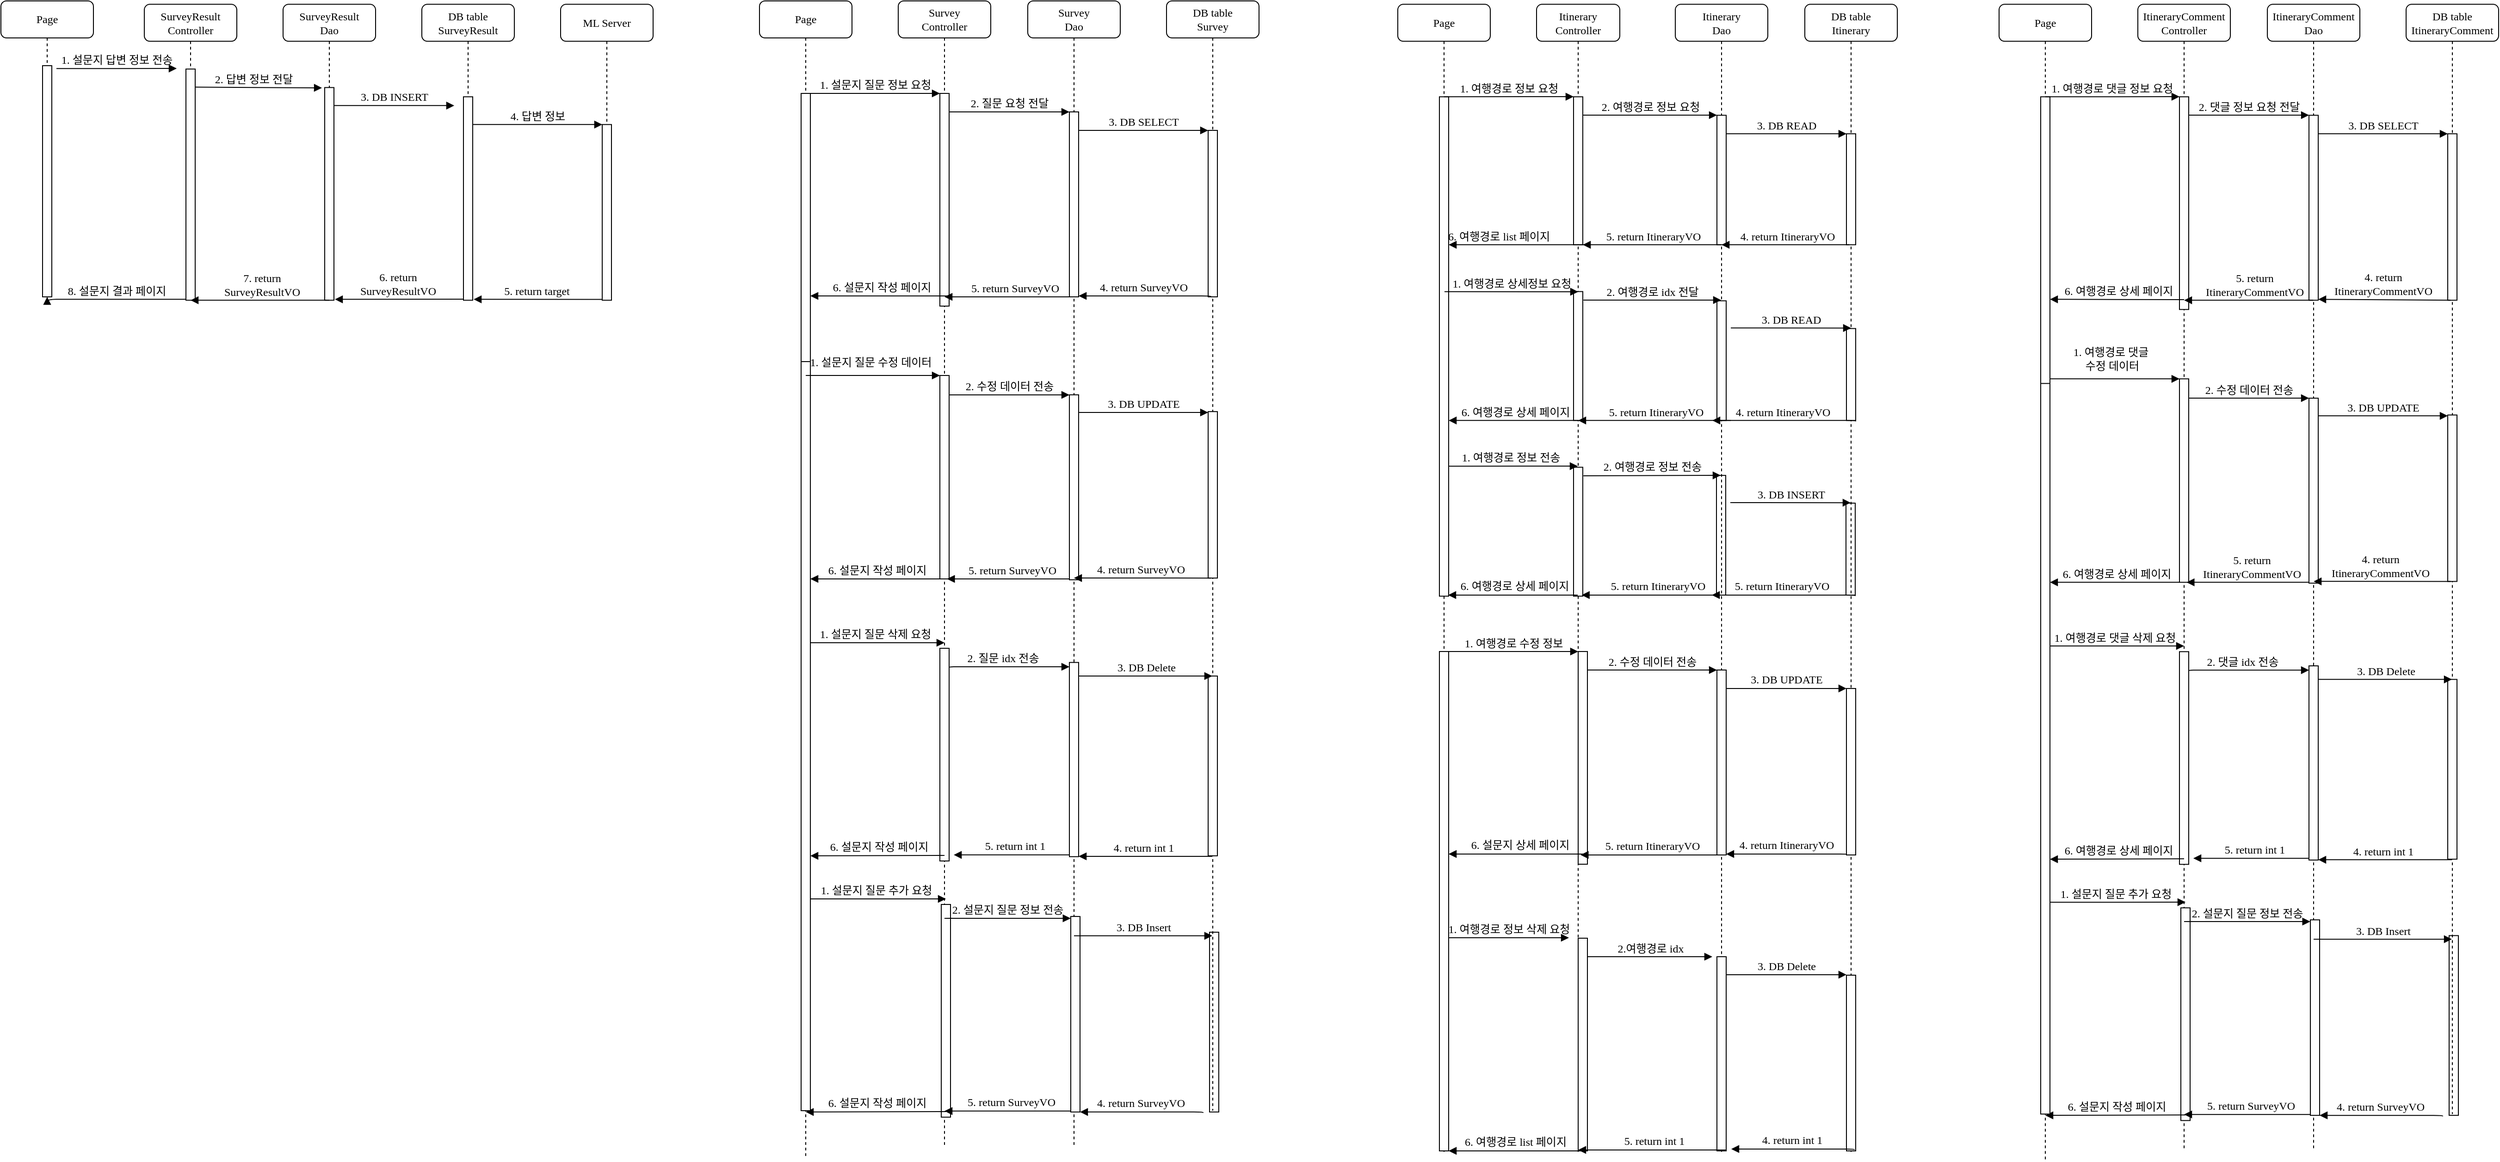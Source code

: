 <mxfile version="17.4.6" type="device"><diagram name="Page-1" id="13e1069c-82ec-6db2-03f1-153e76fe0fe0"><mxGraphModel dx="1973" dy="648" grid="1" gridSize="10" guides="1" tooltips="1" connect="1" arrows="1" fold="1" page="1" pageScale="1" pageWidth="1100" pageHeight="850" background="none" math="0" shadow="0"><root><mxCell id="0"/><mxCell id="1" parent="0"/><mxCell id="7baba1c4bc27f4b0-2" value="Survey&lt;br&gt;Controller" style="shape=umlLifeline;perimeter=lifelinePerimeter;whiteSpace=wrap;html=1;container=1;collapsible=0;recursiveResize=0;outlineConnect=0;rounded=1;shadow=0;comic=0;labelBackgroundColor=none;strokeWidth=1;fontFamily=Verdana;fontSize=12;align=center;" parent="1" vertex="1"><mxGeometry x="250" y="80" width="100" height="1240" as="geometry"/></mxCell><mxCell id="7baba1c4bc27f4b0-10" value="" style="html=1;points=[];perimeter=orthogonalPerimeter;rounded=0;shadow=0;comic=0;labelBackgroundColor=none;strokeWidth=1;fontFamily=Verdana;fontSize=12;align=center;" parent="7baba1c4bc27f4b0-2" vertex="1"><mxGeometry x="45" y="100" width="10" height="230" as="geometry"/></mxCell><mxCell id="GavZEE_ncIuPfLWiL1xZ-4" value="6. 설문지 작성 페이지" style="html=1;verticalAlign=bottom;endArrow=block;labelBackgroundColor=none;fontFamily=Verdana;fontSize=12;edgeStyle=elbowEdgeStyle;elbow=vertical;" edge="1" parent="7baba1c4bc27f4b0-2" target="7baba1c4bc27f4b0-9"><mxGeometry x="-0.006" relative="1" as="geometry"><mxPoint x="55" y="319" as="sourcePoint"/><mxPoint x="-80" y="330" as="targetPoint"/><Array as="points"><mxPoint x="-44.5" y="319"/></Array><mxPoint x="1" as="offset"/></mxGeometry></mxCell><mxCell id="GavZEE_ncIuPfLWiL1xZ-66" value="" style="html=1;points=[];perimeter=orthogonalPerimeter;rounded=0;shadow=0;comic=0;labelBackgroundColor=none;strokeWidth=1;fontFamily=Verdana;fontSize=12;align=center;" vertex="1" parent="7baba1c4bc27f4b0-2"><mxGeometry x="45" y="405.0" width="10" height="220" as="geometry"/></mxCell><mxCell id="GavZEE_ncIuPfLWiL1xZ-67" value="6. 설문지 작성 페이지" style="html=1;verticalAlign=bottom;endArrow=block;labelBackgroundColor=none;fontFamily=Verdana;fontSize=12;edgeStyle=elbowEdgeStyle;elbow=vertical;" edge="1" parent="7baba1c4bc27f4b0-2"><mxGeometry x="-0.006" relative="1" as="geometry"><mxPoint x="45" y="625" as="sourcePoint"/><mxPoint x="-95.0" y="625.0" as="targetPoint"/><Array as="points"><mxPoint x="-54.5" y="625"/></Array><mxPoint x="1" as="offset"/></mxGeometry></mxCell><mxCell id="GavZEE_ncIuPfLWiL1xZ-71" value="1. 설문지 질문 삭제 요청" style="html=1;verticalAlign=bottom;endArrow=block;entryX=0;entryY=0;labelBackgroundColor=none;fontFamily=Verdana;fontSize=12;edgeStyle=elbowEdgeStyle;elbow=vertical;" edge="1" parent="7baba1c4bc27f4b0-2" source="7baba1c4bc27f4b0-8"><mxGeometry relative="1" as="geometry"><mxPoint x="-80" y="693.91" as="sourcePoint"/><mxPoint x="50" y="693.91" as="targetPoint"/></mxGeometry></mxCell><mxCell id="GavZEE_ncIuPfLWiL1xZ-72" value="2. 질문 idx 전송" style="html=1;verticalAlign=bottom;endArrow=block;labelBackgroundColor=none;fontFamily=Verdana;fontSize=12;edgeStyle=elbowEdgeStyle;elbow=vertical;" edge="1" parent="7baba1c4bc27f4b0-2" target="GavZEE_ncIuPfLWiL1xZ-84"><mxGeometry relative="1" as="geometry"><mxPoint x="50" y="730" as="sourcePoint"/><mxPoint x="180" y="730" as="targetPoint"/><Array as="points"><mxPoint x="120" y="720"/></Array></mxGeometry></mxCell><mxCell id="GavZEE_ncIuPfLWiL1xZ-81" value="5. return SurveyVO" style="html=1;verticalAlign=bottom;endArrow=block;labelBackgroundColor=none;fontFamily=Verdana;fontSize=12;edgeStyle=elbowEdgeStyle;elbow=vertical;" edge="1" parent="7baba1c4bc27f4b0-2" source="7baba1c4bc27f4b0-3"><mxGeometry x="-0.006" relative="1" as="geometry"><mxPoint x="214.5" y="625" as="sourcePoint"/><mxPoint x="52.643" y="625" as="targetPoint"/><Array as="points"><mxPoint x="115" y="625"/></Array><mxPoint x="1" as="offset"/></mxGeometry></mxCell><mxCell id="GavZEE_ncIuPfLWiL1xZ-83" value="" style="html=1;points=[];perimeter=orthogonalPerimeter;rounded=0;shadow=0;comic=0;labelBackgroundColor=none;strokeWidth=1;fontFamily=Verdana;fontSize=12;align=center;" vertex="1" parent="7baba1c4bc27f4b0-2"><mxGeometry x="45" y="700" width="10" height="230" as="geometry"/></mxCell><mxCell id="GavZEE_ncIuPfLWiL1xZ-87" value="5. return int 1" style="html=1;verticalAlign=bottom;endArrow=block;labelBackgroundColor=none;fontFamily=Verdana;fontSize=12;edgeStyle=elbowEdgeStyle;elbow=vertical;" edge="1" parent="7baba1c4bc27f4b0-2" source="7baba1c4bc27f4b0-3"><mxGeometry x="-0.006" relative="1" as="geometry"><mxPoint x="220" y="923.41" as="sourcePoint"/><mxPoint x="60" y="923.41" as="targetPoint"/><Array as="points"><mxPoint x="120.5" y="923.41"/></Array><mxPoint x="1" as="offset"/></mxGeometry></mxCell><mxCell id="GavZEE_ncIuPfLWiL1xZ-88" value="6. 설문지 작성 페이지" style="html=1;verticalAlign=bottom;endArrow=block;labelBackgroundColor=none;fontFamily=Verdana;fontSize=12;edgeStyle=elbowEdgeStyle;elbow=vertical;" edge="1" parent="7baba1c4bc27f4b0-2" target="GavZEE_ncIuPfLWiL1xZ-76"><mxGeometry x="-0.006" relative="1" as="geometry"><mxPoint x="50" y="924" as="sourcePoint"/><mxPoint x="-80" y="924.41" as="targetPoint"/><Array as="points"><mxPoint x="-39.5" y="924.41"/></Array><mxPoint x="1" as="offset"/></mxGeometry></mxCell><mxCell id="7baba1c4bc27f4b0-3" value="Survey&lt;br&gt;Dao" style="shape=umlLifeline;perimeter=lifelinePerimeter;whiteSpace=wrap;html=1;container=1;collapsible=0;recursiveResize=0;outlineConnect=0;rounded=1;shadow=0;comic=0;labelBackgroundColor=none;strokeWidth=1;fontFamily=Verdana;fontSize=12;align=center;" parent="1" vertex="1"><mxGeometry x="390" y="80" width="100" height="1239.08" as="geometry"/></mxCell><mxCell id="7baba1c4bc27f4b0-13" value="" style="html=1;points=[];perimeter=orthogonalPerimeter;rounded=0;shadow=0;comic=0;labelBackgroundColor=none;strokeWidth=1;fontFamily=Verdana;fontSize=12;align=center;" parent="7baba1c4bc27f4b0-3" vertex="1"><mxGeometry x="45" y="120" width="10" height="200" as="geometry"/></mxCell><mxCell id="GavZEE_ncIuPfLWiL1xZ-5" value="3. DB INSERT" style="html=1;verticalAlign=bottom;endArrow=block;labelBackgroundColor=none;fontFamily=Verdana;fontSize=12;edgeStyle=elbowEdgeStyle;elbow=vertical;" edge="1" parent="7baba1c4bc27f4b0-3" source="GavZEE_ncIuPfLWiL1xZ-17"><mxGeometry relative="1" as="geometry"><mxPoint x="-750" y="113.16" as="sourcePoint"/><Array as="points"><mxPoint x="-745" y="113.16"/></Array><mxPoint x="-620" y="113.16" as="targetPoint"/></mxGeometry></mxCell><mxCell id="GavZEE_ncIuPfLWiL1xZ-6" value="1. 설문지 답변 정보 전송" style="html=1;verticalAlign=bottom;endArrow=block;entryX=0;entryY=0;labelBackgroundColor=none;fontFamily=Verdana;fontSize=12;edgeStyle=elbowEdgeStyle;elbow=vertical;" edge="1" parent="7baba1c4bc27f4b0-3"><mxGeometry relative="1" as="geometry"><mxPoint x="-1050" y="73.16" as="sourcePoint"/><mxPoint x="-920" y="73.16" as="targetPoint"/></mxGeometry></mxCell><mxCell id="GavZEE_ncIuPfLWiL1xZ-7" value="2. 답변 정보 전달" style="html=1;verticalAlign=bottom;endArrow=block;labelBackgroundColor=none;fontFamily=Verdana;fontSize=12;edgeStyle=elbowEdgeStyle;elbow=vertical;entryX=-0.3;entryY=0.004;entryDx=0;entryDy=0;entryPerimeter=0;" edge="1" parent="7baba1c4bc27f4b0-3" target="GavZEE_ncIuPfLWiL1xZ-17"><mxGeometry relative="1" as="geometry"><mxPoint x="-910" y="93.16" as="sourcePoint"/><mxPoint x="-765" y="93.66" as="targetPoint"/></mxGeometry></mxCell><mxCell id="GavZEE_ncIuPfLWiL1xZ-69" value="" style="html=1;points=[];perimeter=orthogonalPerimeter;rounded=0;shadow=0;comic=0;labelBackgroundColor=none;strokeWidth=1;fontFamily=Verdana;fontSize=12;align=center;" vertex="1" parent="7baba1c4bc27f4b0-3"><mxGeometry x="45" y="425.92" width="10" height="200" as="geometry"/></mxCell><mxCell id="GavZEE_ncIuPfLWiL1xZ-84" value="" style="html=1;points=[];perimeter=orthogonalPerimeter;rounded=0;shadow=0;comic=0;labelBackgroundColor=none;strokeWidth=1;fontFamily=Verdana;fontSize=12;align=center;" vertex="1" parent="7baba1c4bc27f4b0-3"><mxGeometry x="45" y="715.33" width="10" height="210" as="geometry"/></mxCell><mxCell id="GavZEE_ncIuPfLWiL1xZ-86" value="4. return int 1" style="html=1;verticalAlign=bottom;endArrow=block;labelBackgroundColor=none;fontFamily=Verdana;fontSize=12;edgeStyle=elbowEdgeStyle;elbow=vertical;" edge="1" parent="7baba1c4bc27f4b0-3" source="7baba1c4bc27f4b0-4"><mxGeometry x="0.03" relative="1" as="geometry"><mxPoint x="188" y="926.33" as="sourcePoint"/><mxPoint x="55" y="925.33" as="targetPoint"/><Array as="points"><mxPoint x="200" y="925"/></Array><mxPoint as="offset"/></mxGeometry></mxCell><mxCell id="GavZEE_ncIuPfLWiL1xZ-201" value="1. 설문지 질문 추가 요청" style="html=1;verticalAlign=bottom;endArrow=block;entryX=0;entryY=0;labelBackgroundColor=none;fontFamily=Verdana;fontSize=12;edgeStyle=elbowEdgeStyle;elbow=vertical;" edge="1" parent="7baba1c4bc27f4b0-3"><mxGeometry relative="1" as="geometry"><mxPoint x="-240" y="971.01" as="sourcePoint"/><mxPoint x="-88.5" y="970.92" as="targetPoint"/></mxGeometry></mxCell><mxCell id="GavZEE_ncIuPfLWiL1xZ-203" value="" style="html=1;points=[];perimeter=orthogonalPerimeter;rounded=0;shadow=0;comic=0;labelBackgroundColor=none;strokeWidth=1;fontFamily=Verdana;fontSize=12;align=center;" vertex="1" parent="7baba1c4bc27f4b0-3"><mxGeometry x="-93.5" y="977.01" width="10" height="230" as="geometry"/></mxCell><mxCell id="GavZEE_ncIuPfLWiL1xZ-204" value="5. return SurveyVO" style="html=1;verticalAlign=bottom;endArrow=block;labelBackgroundColor=none;fontFamily=Verdana;fontSize=12;edgeStyle=elbowEdgeStyle;elbow=vertical;" edge="1" parent="7baba1c4bc27f4b0-3"><mxGeometry x="-0.006" relative="1" as="geometry"><mxPoint x="51" y="1200.42" as="sourcePoint"/><mxPoint x="-90" y="1200" as="targetPoint"/><Array as="points"><mxPoint x="-18" y="1200.42"/></Array><mxPoint x="1" as="offset"/></mxGeometry></mxCell><mxCell id="GavZEE_ncIuPfLWiL1xZ-205" value="6. 설문지 작성 페이지" style="html=1;verticalAlign=bottom;endArrow=block;labelBackgroundColor=none;fontFamily=Verdana;fontSize=12;edgeStyle=elbowEdgeStyle;elbow=vertical;" edge="1" parent="7baba1c4bc27f4b0-3" target="7baba1c4bc27f4b0-8"><mxGeometry x="-0.006" relative="1" as="geometry"><mxPoint x="-88.5" y="1201.01" as="sourcePoint"/><mxPoint x="-233.5" y="1201.42" as="targetPoint"/><Array as="points"><mxPoint x="-178" y="1201.42"/></Array><mxPoint x="1" as="offset"/></mxGeometry></mxCell><mxCell id="GavZEE_ncIuPfLWiL1xZ-206" value="" style="html=1;points=[];perimeter=orthogonalPerimeter;rounded=0;shadow=0;comic=0;labelBackgroundColor=none;strokeWidth=1;fontFamily=Verdana;fontSize=12;align=center;" vertex="1" parent="7baba1c4bc27f4b0-3"><mxGeometry x="46.5" y="990" width="10" height="211.42" as="geometry"/></mxCell><mxCell id="GavZEE_ncIuPfLWiL1xZ-207" value="4. return SurveyVO" style="html=1;verticalAlign=bottom;endArrow=block;labelBackgroundColor=none;fontFamily=Verdana;fontSize=12;edgeStyle=elbowEdgeStyle;elbow=vertical;exitX=0.3;exitY=1;exitDx=0;exitDy=0;exitPerimeter=0;" edge="1" parent="7baba1c4bc27f4b0-3"><mxGeometry x="0.03" relative="1" as="geometry"><mxPoint x="189.5" y="1202.42" as="sourcePoint"/><mxPoint x="56.5" y="1201.42" as="targetPoint"/><Array as="points"><mxPoint x="117" y="1201.42"/></Array><mxPoint as="offset"/></mxGeometry></mxCell><mxCell id="GavZEE_ncIuPfLWiL1xZ-208" value="" style="html=1;points=[];perimeter=orthogonalPerimeter;rounded=0;shadow=0;comic=0;labelBackgroundColor=none;strokeWidth=1;fontFamily=Verdana;fontSize=12;align=center;" vertex="1" parent="7baba1c4bc27f4b0-3"><mxGeometry x="196.5" y="1007.01" width="10" height="194.41" as="geometry"/></mxCell><mxCell id="GavZEE_ncIuPfLWiL1xZ-209" value="3. DB Insert" style="html=1;verticalAlign=bottom;endArrow=block;labelBackgroundColor=none;fontFamily=Verdana;fontSize=12;edgeStyle=elbowEdgeStyle;elbow=vertical;" edge="1" parent="7baba1c4bc27f4b0-3" target="7baba1c4bc27f4b0-4"><mxGeometry relative="1" as="geometry"><mxPoint x="50" y="1010.92" as="sourcePoint"/><Array as="points"><mxPoint x="86.5" y="1010.92"/></Array><mxPoint x="211.5" y="1010.92" as="targetPoint"/></mxGeometry></mxCell><mxCell id="7baba1c4bc27f4b0-4" value="DB&amp;nbsp;table&lt;br&gt;Survey" style="shape=umlLifeline;perimeter=lifelinePerimeter;whiteSpace=wrap;html=1;container=1;collapsible=0;recursiveResize=0;outlineConnect=0;rounded=1;shadow=0;comic=0;labelBackgroundColor=none;strokeWidth=1;fontFamily=Verdana;fontSize=12;align=center;" parent="1" vertex="1"><mxGeometry x="540" y="80" width="100" height="1200" as="geometry"/></mxCell><mxCell id="GavZEE_ncIuPfLWiL1xZ-77" value="" style="html=1;points=[];perimeter=orthogonalPerimeter;rounded=0;shadow=0;comic=0;labelBackgroundColor=none;strokeWidth=1;fontFamily=Verdana;fontSize=12;align=center;" vertex="1" parent="7baba1c4bc27f4b0-4"><mxGeometry x="45" y="444.08" width="10" height="180" as="geometry"/></mxCell><mxCell id="GavZEE_ncIuPfLWiL1xZ-85" value="" style="html=1;points=[];perimeter=orthogonalPerimeter;rounded=0;shadow=0;comic=0;labelBackgroundColor=none;strokeWidth=1;fontFamily=Verdana;fontSize=12;align=center;" vertex="1" parent="7baba1c4bc27f4b0-4"><mxGeometry x="45" y="730" width="10" height="194.41" as="geometry"/></mxCell><mxCell id="7baba1c4bc27f4b0-8" value="Page" style="shape=umlLifeline;perimeter=lifelinePerimeter;whiteSpace=wrap;html=1;container=1;collapsible=0;recursiveResize=0;outlineConnect=0;rounded=1;shadow=0;comic=0;labelBackgroundColor=none;strokeWidth=1;fontFamily=Verdana;fontSize=12;align=center;" parent="1" vertex="1"><mxGeometry x="100" y="80" width="100" height="1250" as="geometry"/></mxCell><mxCell id="7baba1c4bc27f4b0-9" value="" style="html=1;points=[];perimeter=orthogonalPerimeter;rounded=0;shadow=0;comic=0;labelBackgroundColor=none;strokeWidth=1;fontFamily=Verdana;fontSize=12;align=center;" parent="7baba1c4bc27f4b0-8" vertex="1"><mxGeometry x="45" y="100" width="10" height="560" as="geometry"/></mxCell><mxCell id="GavZEE_ncIuPfLWiL1xZ-76" value="" style="html=1;points=[];perimeter=orthogonalPerimeter;rounded=0;shadow=0;comic=0;labelBackgroundColor=none;strokeWidth=1;fontFamily=Verdana;fontSize=12;align=center;" vertex="1" parent="7baba1c4bc27f4b0-8"><mxGeometry x="45" y="390" width="10" height="810" as="geometry"/></mxCell><mxCell id="7baba1c4bc27f4b0-16" value="" style="html=1;points=[];perimeter=orthogonalPerimeter;rounded=0;shadow=0;comic=0;labelBackgroundColor=none;strokeWidth=1;fontFamily=Verdana;fontSize=12;align=center;" parent="1" vertex="1"><mxGeometry x="585" y="220" width="10" height="180" as="geometry"/></mxCell><mxCell id="7baba1c4bc27f4b0-17" value="3. DB SELECT" style="html=1;verticalAlign=bottom;endArrow=block;labelBackgroundColor=none;fontFamily=Verdana;fontSize=12;edgeStyle=elbowEdgeStyle;elbow=vertical;" parent="1" source="7baba1c4bc27f4b0-13" target="7baba1c4bc27f4b0-16" edge="1"><mxGeometry relative="1" as="geometry"><mxPoint x="510" y="220" as="sourcePoint"/><Array as="points"><mxPoint x="460" y="220"/></Array></mxGeometry></mxCell><mxCell id="7baba1c4bc27f4b0-11" value="1. 설문지 질문 정보 요청" style="html=1;verticalAlign=bottom;endArrow=block;entryX=0;entryY=0;labelBackgroundColor=none;fontFamily=Verdana;fontSize=12;edgeStyle=elbowEdgeStyle;elbow=vertical;" parent="1" source="7baba1c4bc27f4b0-9" target="7baba1c4bc27f4b0-10" edge="1"><mxGeometry relative="1" as="geometry"><mxPoint x="220" y="190" as="sourcePoint"/></mxGeometry></mxCell><mxCell id="7baba1c4bc27f4b0-14" value="2. 질문 요청 전달" style="html=1;verticalAlign=bottom;endArrow=block;entryX=0;entryY=0;labelBackgroundColor=none;fontFamily=Verdana;fontSize=12;edgeStyle=elbowEdgeStyle;elbow=vertical;" parent="1" source="7baba1c4bc27f4b0-10" target="7baba1c4bc27f4b0-13" edge="1"><mxGeometry relative="1" as="geometry"><mxPoint x="370" y="200" as="sourcePoint"/></mxGeometry></mxCell><mxCell id="GavZEE_ncIuPfLWiL1xZ-2" value="5. return SurveyVO" style="html=1;verticalAlign=bottom;endArrow=block;labelBackgroundColor=none;fontFamily=Verdana;fontSize=12;edgeStyle=elbowEdgeStyle;elbow=vertical;" edge="1" parent="1" source="7baba1c4bc27f4b0-3"><mxGeometry x="-0.069" relative="1" as="geometry"><mxPoint x="370" y="370" as="sourcePoint"/><mxPoint x="300" y="400" as="targetPoint"/><Array as="points"><mxPoint x="350" y="400"/></Array><mxPoint x="1" as="offset"/></mxGeometry></mxCell><mxCell id="GavZEE_ncIuPfLWiL1xZ-8" value="SurveyResult&lt;br&gt;Controller" style="shape=umlLifeline;perimeter=lifelinePerimeter;whiteSpace=wrap;html=1;container=1;collapsible=0;recursiveResize=0;outlineConnect=0;rounded=1;shadow=0;comic=0;labelBackgroundColor=none;strokeWidth=1;fontFamily=Verdana;fontSize=12;align=center;" vertex="1" parent="1"><mxGeometry x="-565" y="83.66" width="100" height="320" as="geometry"/></mxCell><mxCell id="GavZEE_ncIuPfLWiL1xZ-9" value="" style="html=1;points=[];perimeter=orthogonalPerimeter;rounded=0;shadow=0;comic=0;labelBackgroundColor=none;strokeWidth=1;fontFamily=Verdana;fontSize=12;align=center;" vertex="1" parent="GavZEE_ncIuPfLWiL1xZ-8"><mxGeometry x="45" y="70" width="10" height="250" as="geometry"/></mxCell><mxCell id="GavZEE_ncIuPfLWiL1xZ-16" value="SurveyResult&lt;br&gt;Dao" style="shape=umlLifeline;perimeter=lifelinePerimeter;whiteSpace=wrap;html=1;container=1;collapsible=0;recursiveResize=0;outlineConnect=0;rounded=1;shadow=0;comic=0;labelBackgroundColor=none;strokeWidth=1;fontFamily=Verdana;fontSize=12;align=center;" vertex="1" parent="1"><mxGeometry x="-415" y="83.66" width="100" height="320" as="geometry"/></mxCell><mxCell id="GavZEE_ncIuPfLWiL1xZ-17" value="" style="html=1;points=[];perimeter=orthogonalPerimeter;rounded=0;shadow=0;comic=0;labelBackgroundColor=none;strokeWidth=1;fontFamily=Verdana;fontSize=12;align=center;" vertex="1" parent="GavZEE_ncIuPfLWiL1xZ-16"><mxGeometry x="45" y="90" width="10" height="230" as="geometry"/></mxCell><mxCell id="GavZEE_ncIuPfLWiL1xZ-21" value="DB&amp;nbsp;table&lt;br&gt;SurveyResult" style="shape=umlLifeline;perimeter=lifelinePerimeter;whiteSpace=wrap;html=1;container=1;collapsible=0;recursiveResize=0;outlineConnect=0;rounded=1;shadow=0;comic=0;labelBackgroundColor=none;strokeWidth=1;fontFamily=Verdana;fontSize=12;align=center;" vertex="1" parent="1"><mxGeometry x="-265" y="83.66" width="100" height="320" as="geometry"/></mxCell><mxCell id="GavZEE_ncIuPfLWiL1xZ-22" value="6. return &lt;br&gt;SurveyResultVO" style="html=1;verticalAlign=bottom;endArrow=block;labelBackgroundColor=none;fontFamily=Verdana;fontSize=12;edgeStyle=elbowEdgeStyle;elbow=vertical;exitX=0;exitY=0.995;exitDx=0;exitDy=0;exitPerimeter=0;" edge="1" parent="GavZEE_ncIuPfLWiL1xZ-21" source="GavZEE_ncIuPfLWiL1xZ-23"><mxGeometry x="0.03" relative="1" as="geometry"><mxPoint x="31" y="321.98" as="sourcePoint"/><mxPoint x="-94" y="319" as="targetPoint"/><Array as="points"><mxPoint x="-33.5" y="319"/></Array><mxPoint as="offset"/></mxGeometry></mxCell><mxCell id="GavZEE_ncIuPfLWiL1xZ-23" value="" style="html=1;points=[];perimeter=orthogonalPerimeter;rounded=0;shadow=0;comic=0;labelBackgroundColor=none;strokeWidth=1;fontFamily=Verdana;fontSize=12;align=center;" vertex="1" parent="GavZEE_ncIuPfLWiL1xZ-21"><mxGeometry x="45" y="100" width="10" height="220" as="geometry"/></mxCell><mxCell id="GavZEE_ncIuPfLWiL1xZ-10" value="7. return &lt;br&gt;SurveyResultVO" style="html=1;verticalAlign=bottom;endArrow=block;labelBackgroundColor=none;fontFamily=Verdana;fontSize=12;edgeStyle=elbowEdgeStyle;elbow=vertical;" edge="1" parent="1"><mxGeometry x="-0.006" relative="1" as="geometry"><mxPoint x="-365" y="403.66" as="sourcePoint"/><mxPoint x="-515" y="403.66" as="targetPoint"/><Array as="points"><mxPoint x="-464.5" y="403.66"/></Array><mxPoint x="1" as="offset"/></mxGeometry></mxCell><mxCell id="GavZEE_ncIuPfLWiL1xZ-24" value="8. 설문지 결과 페이지" style="html=1;verticalAlign=bottom;endArrow=block;labelBackgroundColor=none;fontFamily=Verdana;fontSize=12;edgeStyle=elbowEdgeStyle;elbow=vertical;" edge="1" parent="1" target="GavZEE_ncIuPfLWiL1xZ-198"><mxGeometry x="-0.006" relative="1" as="geometry"><mxPoint x="-520" y="402.66" as="sourcePoint"/><mxPoint x="-650" y="402.66" as="targetPoint"/><Array as="points"><mxPoint x="-619.5" y="402.66"/></Array><mxPoint x="1" as="offset"/></mxGeometry></mxCell><mxCell id="GavZEE_ncIuPfLWiL1xZ-26" value="ML Server" style="shape=umlLifeline;perimeter=lifelinePerimeter;whiteSpace=wrap;html=1;container=1;collapsible=0;recursiveResize=0;outlineConnect=0;rounded=1;shadow=0;comic=0;labelBackgroundColor=none;strokeWidth=1;fontFamily=Verdana;fontSize=12;align=center;" vertex="1" parent="1"><mxGeometry x="-115" y="83.66" width="100" height="320" as="geometry"/></mxCell><mxCell id="GavZEE_ncIuPfLWiL1xZ-27" value="5. return target" style="html=1;verticalAlign=bottom;endArrow=block;labelBackgroundColor=none;fontFamily=Verdana;fontSize=12;edgeStyle=elbowEdgeStyle;elbow=vertical;exitX=0;exitY=0.995;exitDx=0;exitDy=0;exitPerimeter=0;" edge="1" parent="GavZEE_ncIuPfLWiL1xZ-26" source="GavZEE_ncIuPfLWiL1xZ-28"><mxGeometry x="0.03" relative="1" as="geometry"><mxPoint x="31" y="321.98" as="sourcePoint"/><mxPoint x="-94" y="319" as="targetPoint"/><Array as="points"><mxPoint x="-33.5" y="319"/></Array><mxPoint as="offset"/></mxGeometry></mxCell><mxCell id="GavZEE_ncIuPfLWiL1xZ-28" value="" style="html=1;points=[];perimeter=orthogonalPerimeter;rounded=0;shadow=0;comic=0;labelBackgroundColor=none;strokeWidth=1;fontFamily=Verdana;fontSize=12;align=center;" vertex="1" parent="GavZEE_ncIuPfLWiL1xZ-26"><mxGeometry x="45" y="130" width="10" height="190" as="geometry"/></mxCell><mxCell id="GavZEE_ncIuPfLWiL1xZ-29" value="4. 답변 정보" style="html=1;verticalAlign=bottom;endArrow=block;labelBackgroundColor=none;fontFamily=Verdana;fontSize=12;edgeStyle=elbowEdgeStyle;elbow=vertical;" edge="1" parent="1"><mxGeometry relative="1" as="geometry"><mxPoint x="-210" y="213.66" as="sourcePoint"/><Array as="points"><mxPoint x="-195" y="213.66"/></Array><mxPoint x="-70" y="213.66" as="targetPoint"/></mxGeometry></mxCell><mxCell id="GavZEE_ncIuPfLWiL1xZ-114" value="Itinerary&lt;br&gt;Controller" style="shape=umlLifeline;perimeter=lifelinePerimeter;whiteSpace=wrap;html=1;container=1;collapsible=0;recursiveResize=0;outlineConnect=0;rounded=1;shadow=0;comic=0;labelBackgroundColor=none;strokeWidth=1;fontFamily=Verdana;fontSize=12;align=center;" vertex="1" parent="1"><mxGeometry x="940" y="83.66" width="90" height="1240.84" as="geometry"/></mxCell><mxCell id="GavZEE_ncIuPfLWiL1xZ-115" value="" style="html=1;points=[];perimeter=orthogonalPerimeter;rounded=0;shadow=0;comic=0;labelBackgroundColor=none;strokeWidth=1;fontFamily=Verdana;fontSize=12;align=center;" vertex="1" parent="GavZEE_ncIuPfLWiL1xZ-114"><mxGeometry x="40" y="100" width="10" height="160" as="geometry"/></mxCell><mxCell id="GavZEE_ncIuPfLWiL1xZ-116" value="6. 여행경로 list 페이지" style="html=1;verticalAlign=bottom;endArrow=block;labelBackgroundColor=none;fontFamily=Verdana;fontSize=12;edgeStyle=elbowEdgeStyle;elbow=vertical;" edge="1" parent="GavZEE_ncIuPfLWiL1xZ-114" target="GavZEE_ncIuPfLWiL1xZ-126"><mxGeometry x="0.282" relative="1" as="geometry"><mxPoint x="55" y="260" as="sourcePoint"/><mxPoint x="-80" y="330" as="targetPoint"/><Array as="points"><mxPoint x="10" y="260"/><mxPoint x="-44.5" y="319"/></Array><mxPoint as="offset"/></mxGeometry></mxCell><mxCell id="GavZEE_ncIuPfLWiL1xZ-122" value="" style="html=1;points=[];perimeter=orthogonalPerimeter;rounded=0;shadow=0;comic=0;labelBackgroundColor=none;strokeWidth=1;fontFamily=Verdana;fontSize=12;align=center;" vertex="1" parent="GavZEE_ncIuPfLWiL1xZ-114"><mxGeometry x="40" y="310.59" width="10" height="139.41" as="geometry"/></mxCell><mxCell id="GavZEE_ncIuPfLWiL1xZ-136" value="6. 여행경로 상세 페이지" style="html=1;verticalAlign=bottom;endArrow=block;labelBackgroundColor=none;fontFamily=Verdana;fontSize=12;edgeStyle=elbowEdgeStyle;elbow=vertical;" edge="1" parent="GavZEE_ncIuPfLWiL1xZ-114"><mxGeometry x="-0.006" relative="1" as="geometry"><mxPoint x="45" y="450" as="sourcePoint"/><mxPoint x="-95" y="450" as="targetPoint"/><Array as="points"><mxPoint x="-54.5" y="450"/></Array><mxPoint x="1" as="offset"/></mxGeometry></mxCell><mxCell id="GavZEE_ncIuPfLWiL1xZ-138" value="" style="html=1;points=[];perimeter=orthogonalPerimeter;rounded=0;shadow=0;comic=0;labelBackgroundColor=none;strokeWidth=1;fontFamily=Verdana;fontSize=12;align=center;" vertex="1" parent="GavZEE_ncIuPfLWiL1xZ-114"><mxGeometry x="40" y="500.59" width="10" height="139.41" as="geometry"/></mxCell><mxCell id="GavZEE_ncIuPfLWiL1xZ-139" value="6. 여행경로 상세 페이지" style="html=1;verticalAlign=bottom;endArrow=block;labelBackgroundColor=none;fontFamily=Verdana;fontSize=12;edgeStyle=elbowEdgeStyle;elbow=vertical;" edge="1" parent="GavZEE_ncIuPfLWiL1xZ-114"><mxGeometry x="-0.006" relative="1" as="geometry"><mxPoint x="44.5" y="638.82" as="sourcePoint"/><mxPoint x="-95.5" y="638.82" as="targetPoint"/><Array as="points"><mxPoint x="-55" y="638.82"/></Array><mxPoint x="1" as="offset"/></mxGeometry></mxCell><mxCell id="GavZEE_ncIuPfLWiL1xZ-140" value="" style="html=1;points=[];perimeter=orthogonalPerimeter;rounded=0;shadow=0;comic=0;labelBackgroundColor=none;strokeWidth=1;fontFamily=Verdana;fontSize=12;align=center;" vertex="1" parent="GavZEE_ncIuPfLWiL1xZ-114"><mxGeometry x="194.5" y="509.41" width="10" height="129.41" as="geometry"/></mxCell><mxCell id="GavZEE_ncIuPfLWiL1xZ-141" value="5. return&amp;nbsp;ItineraryVO" style="html=1;verticalAlign=bottom;endArrow=block;labelBackgroundColor=none;fontFamily=Verdana;fontSize=12;edgeStyle=elbowEdgeStyle;elbow=vertical;" edge="1" parent="GavZEE_ncIuPfLWiL1xZ-114"><mxGeometry x="-0.006" relative="1" as="geometry"><mxPoint x="209.5" y="638.82" as="sourcePoint"/><mxPoint x="48.824" y="638.82" as="targetPoint"/><Array as="points"><mxPoint x="142.5" y="638.82"/></Array><mxPoint x="1" as="offset"/></mxGeometry></mxCell><mxCell id="GavZEE_ncIuPfLWiL1xZ-142" value="" style="html=1;points=[];perimeter=orthogonalPerimeter;rounded=0;shadow=0;comic=0;labelBackgroundColor=none;strokeWidth=1;fontFamily=Verdana;fontSize=12;align=center;" vertex="1" parent="GavZEE_ncIuPfLWiL1xZ-114"><mxGeometry x="334.5" y="539.41" width="10" height="99.41" as="geometry"/></mxCell><mxCell id="GavZEE_ncIuPfLWiL1xZ-143" value="5. return&amp;nbsp;ItineraryVO" style="html=1;verticalAlign=bottom;endArrow=block;labelBackgroundColor=none;fontFamily=Verdana;fontSize=12;edgeStyle=elbowEdgeStyle;elbow=vertical;exitX=0.3;exitY=1;exitDx=0;exitDy=0;exitPerimeter=0;" edge="1" parent="GavZEE_ncIuPfLWiL1xZ-114"><mxGeometry x="0.03" relative="1" as="geometry"><mxPoint x="344.5" y="639.82" as="sourcePoint"/><mxPoint x="189.5" y="638.82" as="targetPoint"/><Array as="points"><mxPoint x="272" y="638.82"/></Array><mxPoint as="offset"/></mxGeometry></mxCell><mxCell id="GavZEE_ncIuPfLWiL1xZ-144" value="1. 여행경로 정보 전송" style="html=1;verticalAlign=bottom;endArrow=block;labelBackgroundColor=none;fontFamily=Verdana;fontSize=12;edgeStyle=elbowEdgeStyle;elbow=vertical;" edge="1" parent="GavZEE_ncIuPfLWiL1xZ-114"><mxGeometry relative="1" as="geometry"><mxPoint x="-100" y="499.5" as="sourcePoint"/><mxPoint x="44.5" y="499.412" as="targetPoint"/></mxGeometry></mxCell><mxCell id="GavZEE_ncIuPfLWiL1xZ-145" value="2. 여행경로 정보 전송" style="html=1;verticalAlign=bottom;endArrow=block;labelBackgroundColor=none;fontFamily=Verdana;fontSize=12;edgeStyle=elbowEdgeStyle;elbow=vertical;startArrow=none;exitX=1.071;exitY=0.066;exitDx=0;exitDy=0;exitPerimeter=0;" edge="1" parent="GavZEE_ncIuPfLWiL1xZ-114" source="GavZEE_ncIuPfLWiL1xZ-138"><mxGeometry relative="1" as="geometry"><mxPoint x="39.5" y="518.91" as="sourcePoint"/><mxPoint x="199" y="508.82" as="targetPoint"/></mxGeometry></mxCell><mxCell id="GavZEE_ncIuPfLWiL1xZ-146" value="3. DB INSERT" style="html=1;verticalAlign=bottom;endArrow=block;labelBackgroundColor=none;fontFamily=Verdana;fontSize=12;edgeStyle=elbowEdgeStyle;elbow=vertical;" edge="1" parent="GavZEE_ncIuPfLWiL1xZ-114" target="GavZEE_ncIuPfLWiL1xZ-142"><mxGeometry relative="1" as="geometry"><mxPoint x="209.5" y="538.82" as="sourcePoint"/><Array as="points"><mxPoint x="244.5" y="538.91"/></Array><mxPoint x="369.5" y="538.91" as="targetPoint"/></mxGeometry></mxCell><mxCell id="GavZEE_ncIuPfLWiL1xZ-117" value="Itinerary&lt;br&gt;Dao" style="shape=umlLifeline;perimeter=lifelinePerimeter;whiteSpace=wrap;html=1;container=1;collapsible=0;recursiveResize=0;outlineConnect=0;rounded=1;shadow=0;comic=0;labelBackgroundColor=none;strokeWidth=1;fontFamily=Verdana;fontSize=12;align=center;" vertex="1" parent="1"><mxGeometry x="1090" y="83.66" width="100" height="1240.84" as="geometry"/></mxCell><mxCell id="GavZEE_ncIuPfLWiL1xZ-118" value="" style="html=1;points=[];perimeter=orthogonalPerimeter;rounded=0;shadow=0;comic=0;labelBackgroundColor=none;strokeWidth=1;fontFamily=Verdana;fontSize=12;align=center;" vertex="1" parent="GavZEE_ncIuPfLWiL1xZ-117"><mxGeometry x="45" y="120" width="10" height="140" as="geometry"/></mxCell><mxCell id="GavZEE_ncIuPfLWiL1xZ-132" value="" style="html=1;points=[];perimeter=orthogonalPerimeter;rounded=0;shadow=0;comic=0;labelBackgroundColor=none;strokeWidth=1;fontFamily=Verdana;fontSize=12;align=center;" vertex="1" parent="GavZEE_ncIuPfLWiL1xZ-117"><mxGeometry x="45" y="320.59" width="10" height="129.41" as="geometry"/></mxCell><mxCell id="GavZEE_ncIuPfLWiL1xZ-135" value="5. return&amp;nbsp;ItineraryVO" style="html=1;verticalAlign=bottom;endArrow=block;labelBackgroundColor=none;fontFamily=Verdana;fontSize=12;edgeStyle=elbowEdgeStyle;elbow=vertical;" edge="1" parent="GavZEE_ncIuPfLWiL1xZ-117" target="GavZEE_ncIuPfLWiL1xZ-114"><mxGeometry x="-0.006" relative="1" as="geometry"><mxPoint x="60" y="450" as="sourcePoint"/><mxPoint x="-70" y="450" as="targetPoint"/><Array as="points"><mxPoint x="-7" y="450"/></Array><mxPoint x="1" as="offset"/></mxGeometry></mxCell><mxCell id="GavZEE_ncIuPfLWiL1xZ-123" value="DB&amp;nbsp;table&lt;br&gt;Itinerary" style="shape=umlLifeline;perimeter=lifelinePerimeter;whiteSpace=wrap;html=1;container=1;collapsible=0;recursiveResize=0;outlineConnect=0;rounded=1;shadow=0;comic=0;labelBackgroundColor=none;strokeWidth=1;fontFamily=Verdana;fontSize=12;align=center;" vertex="1" parent="1"><mxGeometry x="1230" y="83.66" width="100" height="1240.84" as="geometry"/></mxCell><mxCell id="GavZEE_ncIuPfLWiL1xZ-133" value="" style="html=1;points=[];perimeter=orthogonalPerimeter;rounded=0;shadow=0;comic=0;labelBackgroundColor=none;strokeWidth=1;fontFamily=Verdana;fontSize=12;align=center;" vertex="1" parent="GavZEE_ncIuPfLWiL1xZ-123"><mxGeometry x="45" y="350.59" width="10" height="99.41" as="geometry"/></mxCell><mxCell id="GavZEE_ncIuPfLWiL1xZ-134" value="4. return ItineraryVO" style="html=1;verticalAlign=bottom;endArrow=block;labelBackgroundColor=none;fontFamily=Verdana;fontSize=12;edgeStyle=elbowEdgeStyle;elbow=vertical;exitX=0.3;exitY=1;exitDx=0;exitDy=0;exitPerimeter=0;" edge="1" parent="GavZEE_ncIuPfLWiL1xZ-123"><mxGeometry x="0.03" relative="1" as="geometry"><mxPoint x="55" y="451" as="sourcePoint"/><mxPoint x="-100" y="450" as="targetPoint"/><Array as="points"><mxPoint x="-17.5" y="450"/></Array><mxPoint as="offset"/></mxGeometry></mxCell><mxCell id="GavZEE_ncIuPfLWiL1xZ-125" value="Page" style="shape=umlLifeline;perimeter=lifelinePerimeter;whiteSpace=wrap;html=1;container=1;collapsible=0;recursiveResize=0;outlineConnect=0;rounded=1;shadow=0;comic=0;labelBackgroundColor=none;strokeWidth=1;fontFamily=Verdana;fontSize=12;align=center;" vertex="1" parent="1"><mxGeometry x="790" y="83.66" width="100" height="1240.84" as="geometry"/></mxCell><mxCell id="GavZEE_ncIuPfLWiL1xZ-126" value="" style="html=1;points=[];perimeter=orthogonalPerimeter;rounded=0;shadow=0;comic=0;labelBackgroundColor=none;strokeWidth=1;fontFamily=Verdana;fontSize=12;align=center;" vertex="1" parent="GavZEE_ncIuPfLWiL1xZ-125"><mxGeometry x="45" y="100" width="10" height="540" as="geometry"/></mxCell><mxCell id="GavZEE_ncIuPfLWiL1xZ-120" value="1. 여행경로 상세정보 요청" style="html=1;verticalAlign=bottom;endArrow=block;labelBackgroundColor=none;fontFamily=Verdana;fontSize=12;edgeStyle=elbowEdgeStyle;elbow=vertical;" edge="1" parent="GavZEE_ncIuPfLWiL1xZ-125"><mxGeometry relative="1" as="geometry"><mxPoint x="50.5" y="310.68" as="sourcePoint"/><mxPoint x="195" y="310.592" as="targetPoint"/></mxGeometry></mxCell><mxCell id="GavZEE_ncIuPfLWiL1xZ-127" value="" style="html=1;points=[];perimeter=orthogonalPerimeter;rounded=0;shadow=0;comic=0;labelBackgroundColor=none;strokeWidth=1;fontFamily=Verdana;fontSize=12;align=center;" vertex="1" parent="1"><mxGeometry x="1275" y="223.66" width="10" height="120" as="geometry"/></mxCell><mxCell id="GavZEE_ncIuPfLWiL1xZ-128" value="3. DB READ" style="html=1;verticalAlign=bottom;endArrow=block;labelBackgroundColor=none;fontFamily=Verdana;fontSize=12;edgeStyle=elbowEdgeStyle;elbow=vertical;" edge="1" parent="1" source="GavZEE_ncIuPfLWiL1xZ-118" target="GavZEE_ncIuPfLWiL1xZ-127"><mxGeometry relative="1" as="geometry"><mxPoint x="1200" y="223.66" as="sourcePoint"/><Array as="points"><mxPoint x="1240" y="223.66"/><mxPoint x="1150" y="223.66"/></Array></mxGeometry></mxCell><mxCell id="GavZEE_ncIuPfLWiL1xZ-129" value="1. 여행경로 정보 요청" style="html=1;verticalAlign=bottom;endArrow=block;entryX=0;entryY=0;labelBackgroundColor=none;fontFamily=Verdana;fontSize=12;edgeStyle=elbowEdgeStyle;elbow=vertical;" edge="1" parent="1" source="GavZEE_ncIuPfLWiL1xZ-126" target="GavZEE_ncIuPfLWiL1xZ-115"><mxGeometry relative="1" as="geometry"><mxPoint x="910" y="193.66" as="sourcePoint"/></mxGeometry></mxCell><mxCell id="GavZEE_ncIuPfLWiL1xZ-130" value="2. 여행경로 정보 요청" style="html=1;verticalAlign=bottom;endArrow=block;entryX=0;entryY=0;labelBackgroundColor=none;fontFamily=Verdana;fontSize=12;edgeStyle=elbowEdgeStyle;elbow=vertical;" edge="1" parent="1" source="GavZEE_ncIuPfLWiL1xZ-115" target="GavZEE_ncIuPfLWiL1xZ-118"><mxGeometry relative="1" as="geometry"><mxPoint x="1060" y="203.66" as="sourcePoint"/></mxGeometry></mxCell><mxCell id="GavZEE_ncIuPfLWiL1xZ-131" value="5. return&amp;nbsp;&lt;span&gt;Itinerary&lt;/span&gt;VO" style="html=1;verticalAlign=bottom;endArrow=block;labelBackgroundColor=none;fontFamily=Verdana;fontSize=12;edgeStyle=elbowEdgeStyle;elbow=vertical;" edge="1" parent="1" source="GavZEE_ncIuPfLWiL1xZ-117"><mxGeometry x="-0.006" relative="1" as="geometry"><mxPoint x="1060" y="373.66" as="sourcePoint"/><mxPoint x="990" y="343.66" as="targetPoint"/><Array as="points"><mxPoint x="1060" y="343.66"/><mxPoint x="1090" y="343.66"/><mxPoint x="1090" y="343.66"/><mxPoint x="1040" y="403.66"/></Array><mxPoint x="1" as="offset"/></mxGeometry></mxCell><mxCell id="GavZEE_ncIuPfLWiL1xZ-124" value="4. return ItineraryVO" style="html=1;verticalAlign=bottom;endArrow=block;labelBackgroundColor=none;fontFamily=Verdana;fontSize=12;edgeStyle=elbowEdgeStyle;elbow=vertical;" edge="1" parent="1" target="GavZEE_ncIuPfLWiL1xZ-117"><mxGeometry x="-0.019" relative="1" as="geometry"><mxPoint x="1278" y="343.66" as="sourcePoint"/><mxPoint x="1145" y="402.66" as="targetPoint"/><Array as="points"><mxPoint x="1210" y="343.66"/><mxPoint x="1190" y="402.66"/><mxPoint x="1205.5" y="402.66"/></Array><mxPoint as="offset"/></mxGeometry></mxCell><mxCell id="GavZEE_ncIuPfLWiL1xZ-121" value="2. 여행경로 idx 전달" style="html=1;verticalAlign=bottom;endArrow=block;labelBackgroundColor=none;fontFamily=Verdana;fontSize=12;edgeStyle=elbowEdgeStyle;elbow=vertical;startArrow=none;exitX=1.071;exitY=0.066;exitDx=0;exitDy=0;exitPerimeter=0;" edge="1" parent="1" source="GavZEE_ncIuPfLWiL1xZ-122" target="GavZEE_ncIuPfLWiL1xZ-117"><mxGeometry relative="1" as="geometry"><mxPoint x="980" y="413.75" as="sourcePoint"/><mxPoint x="1125" y="414.25" as="targetPoint"/></mxGeometry></mxCell><mxCell id="GavZEE_ncIuPfLWiL1xZ-119" value="3. DB READ" style="html=1;verticalAlign=bottom;endArrow=block;labelBackgroundColor=none;fontFamily=Verdana;fontSize=12;edgeStyle=elbowEdgeStyle;elbow=vertical;" edge="1" parent="1" target="GavZEE_ncIuPfLWiL1xZ-133"><mxGeometry relative="1" as="geometry"><mxPoint x="1150" y="433.66" as="sourcePoint"/><Array as="points"><mxPoint x="1185" y="433.75"/></Array><mxPoint x="1310" y="433.75" as="targetPoint"/></mxGeometry></mxCell><mxCell id="GavZEE_ncIuPfLWiL1xZ-90" value="" style="html=1;points=[];perimeter=orthogonalPerimeter;rounded=0;shadow=0;comic=0;labelBackgroundColor=none;strokeWidth=1;fontFamily=Verdana;fontSize=12;align=center;" vertex="1" parent="1"><mxGeometry x="985" y="783.49" width="10" height="230" as="geometry"/></mxCell><mxCell id="GavZEE_ncIuPfLWiL1xZ-91" value="6. 설문지 상세 페이지" style="html=1;verticalAlign=bottom;endArrow=block;labelBackgroundColor=none;fontFamily=Verdana;fontSize=12;edgeStyle=elbowEdgeStyle;elbow=vertical;" edge="1" parent="1" target="GavZEE_ncIuPfLWiL1xZ-100"><mxGeometry x="-0.006" relative="1" as="geometry"><mxPoint x="995" y="1002.49" as="sourcePoint"/><mxPoint x="860" y="1013.49" as="targetPoint"/><Array as="points"><mxPoint x="895.5" y="1002.49"/></Array><mxPoint x="1" as="offset"/></mxGeometry></mxCell><mxCell id="GavZEE_ncIuPfLWiL1xZ-93" value="" style="html=1;points=[];perimeter=orthogonalPerimeter;rounded=0;shadow=0;comic=0;labelBackgroundColor=none;strokeWidth=1;fontFamily=Verdana;fontSize=12;align=center;" vertex="1" parent="1"><mxGeometry x="1135" y="803.49" width="10" height="200" as="geometry"/></mxCell><mxCell id="GavZEE_ncIuPfLWiL1xZ-94" value="3. DB Delete" style="html=1;verticalAlign=bottom;endArrow=block;labelBackgroundColor=none;fontFamily=Verdana;fontSize=12;edgeStyle=elbowEdgeStyle;elbow=vertical;" edge="1" parent="1"><mxGeometry relative="1" as="geometry"><mxPoint x="1145" y="1132.99" as="sourcePoint"/><Array as="points"><mxPoint x="1150" y="1132.99"/></Array><mxPoint x="1275" y="1132.99" as="targetPoint"/></mxGeometry></mxCell><mxCell id="GavZEE_ncIuPfLWiL1xZ-95" value="1. 여행경로 정보 삭제 요청" style="html=1;verticalAlign=bottom;endArrow=block;entryX=0;entryY=0;labelBackgroundColor=none;fontFamily=Verdana;fontSize=12;edgeStyle=elbowEdgeStyle;elbow=vertical;" edge="1" parent="1"><mxGeometry relative="1" as="geometry"><mxPoint x="845" y="1092.99" as="sourcePoint"/><mxPoint x="975" y="1092.99" as="targetPoint"/></mxGeometry></mxCell><mxCell id="GavZEE_ncIuPfLWiL1xZ-96" value="2.여행경로 idx" style="html=1;verticalAlign=bottom;endArrow=block;labelBackgroundColor=none;fontFamily=Verdana;fontSize=12;edgeStyle=elbowEdgeStyle;elbow=vertical;entryX=-0.3;entryY=0.004;entryDx=0;entryDy=0;entryPerimeter=0;startArrow=none;" edge="1" parent="1" source="GavZEE_ncIuPfLWiL1xZ-106"><mxGeometry relative="1" as="geometry"><mxPoint x="985" y="1112.99" as="sourcePoint"/><mxPoint x="1130" y="1113.49" as="targetPoint"/></mxGeometry></mxCell><mxCell id="GavZEE_ncIuPfLWiL1xZ-106" value="" style="html=1;points=[];perimeter=orthogonalPerimeter;rounded=0;shadow=0;comic=0;labelBackgroundColor=none;strokeWidth=1;fontFamily=Verdana;fontSize=12;align=center;" vertex="1" parent="1"><mxGeometry x="985" y="1093.49" width="10" height="230" as="geometry"/></mxCell><mxCell id="GavZEE_ncIuPfLWiL1xZ-98" value="4. return ItineraryVO" style="html=1;verticalAlign=bottom;endArrow=block;labelBackgroundColor=none;fontFamily=Verdana;fontSize=12;edgeStyle=elbowEdgeStyle;elbow=vertical;exitX=0.3;exitY=1;exitDx=0;exitDy=0;exitPerimeter=0;" edge="1" parent="1" source="GavZEE_ncIuPfLWiL1xZ-101"><mxGeometry x="0.03" relative="1" as="geometry"><mxPoint x="1305" y="1002.49" as="sourcePoint"/><mxPoint x="1145" y="1002.49" as="targetPoint"/><Array as="points"><mxPoint x="1205.5" y="1002.49"/></Array><mxPoint as="offset"/></mxGeometry></mxCell><mxCell id="GavZEE_ncIuPfLWiL1xZ-100" value="" style="html=1;points=[];perimeter=orthogonalPerimeter;rounded=0;shadow=0;comic=0;labelBackgroundColor=none;strokeWidth=1;fontFamily=Verdana;fontSize=12;align=center;" vertex="1" parent="1"><mxGeometry x="835" y="783.49" width="10" height="540" as="geometry"/></mxCell><mxCell id="GavZEE_ncIuPfLWiL1xZ-101" value="" style="html=1;points=[];perimeter=orthogonalPerimeter;rounded=0;shadow=0;comic=0;labelBackgroundColor=none;strokeWidth=1;fontFamily=Verdana;fontSize=12;align=center;" vertex="1" parent="1"><mxGeometry x="1275" y="823.49" width="10" height="180" as="geometry"/></mxCell><mxCell id="GavZEE_ncIuPfLWiL1xZ-102" value="3. DB UPDATE" style="html=1;verticalAlign=bottom;endArrow=block;labelBackgroundColor=none;fontFamily=Verdana;fontSize=12;edgeStyle=elbowEdgeStyle;elbow=vertical;" edge="1" parent="1" source="GavZEE_ncIuPfLWiL1xZ-93" target="GavZEE_ncIuPfLWiL1xZ-101"><mxGeometry relative="1" as="geometry"><mxPoint x="1200" y="823.49" as="sourcePoint"/><Array as="points"><mxPoint x="1150" y="823.49"/></Array></mxGeometry></mxCell><mxCell id="GavZEE_ncIuPfLWiL1xZ-103" value="1. 여행경로 수정 정보" style="html=1;verticalAlign=bottom;endArrow=block;entryX=0;entryY=0;labelBackgroundColor=none;fontFamily=Verdana;fontSize=12;edgeStyle=elbowEdgeStyle;elbow=vertical;" edge="1" parent="1" source="GavZEE_ncIuPfLWiL1xZ-100" target="GavZEE_ncIuPfLWiL1xZ-90"><mxGeometry relative="1" as="geometry"><mxPoint x="910" y="793.49" as="sourcePoint"/></mxGeometry></mxCell><mxCell id="GavZEE_ncIuPfLWiL1xZ-104" value="2. 수정 데이터 전송" style="html=1;verticalAlign=bottom;endArrow=block;entryX=0;entryY=0;labelBackgroundColor=none;fontFamily=Verdana;fontSize=12;edgeStyle=elbowEdgeStyle;elbow=vertical;" edge="1" parent="1" source="GavZEE_ncIuPfLWiL1xZ-90" target="GavZEE_ncIuPfLWiL1xZ-93"><mxGeometry relative="1" as="geometry"><mxPoint x="1060" y="803.49" as="sourcePoint"/></mxGeometry></mxCell><mxCell id="GavZEE_ncIuPfLWiL1xZ-105" value="5. return ItineraryVO" style="html=1;verticalAlign=bottom;endArrow=block;labelBackgroundColor=none;fontFamily=Verdana;fontSize=12;edgeStyle=elbowEdgeStyle;elbow=horizontal;" edge="1" parent="1"><mxGeometry x="-0.006" relative="1" as="geometry"><mxPoint x="1139.5" y="1003.49" as="sourcePoint"/><mxPoint x="987.643" y="1003.49" as="targetPoint"/><Array as="points"><mxPoint x="1040" y="1003.49"/></Array><mxPoint x="1" as="offset"/></mxGeometry></mxCell><mxCell id="GavZEE_ncIuPfLWiL1xZ-107" value="" style="html=1;points=[];perimeter=orthogonalPerimeter;rounded=0;shadow=0;comic=0;labelBackgroundColor=none;strokeWidth=1;fontFamily=Verdana;fontSize=12;align=center;" vertex="1" parent="1"><mxGeometry x="1135" y="1113.49" width="10" height="210" as="geometry"/></mxCell><mxCell id="GavZEE_ncIuPfLWiL1xZ-108" value="" style="html=1;points=[];perimeter=orthogonalPerimeter;rounded=0;shadow=0;comic=0;labelBackgroundColor=none;strokeWidth=1;fontFamily=Verdana;fontSize=12;align=center;" vertex="1" parent="1"><mxGeometry x="1275" y="1133.49" width="10" height="190" as="geometry"/></mxCell><mxCell id="GavZEE_ncIuPfLWiL1xZ-109" value="4. return int 1" style="html=1;verticalAlign=bottom;endArrow=block;labelBackgroundColor=none;fontFamily=Verdana;fontSize=12;edgeStyle=elbowEdgeStyle;elbow=vertical;exitX=0.3;exitY=1;exitDx=0;exitDy=0;exitPerimeter=0;" edge="1" parent="1"><mxGeometry x="0.03" relative="1" as="geometry"><mxPoint x="1283.5" y="1322.49" as="sourcePoint"/><mxPoint x="1150.5" y="1321.49" as="targetPoint"/><Array as="points"><mxPoint x="1211" y="1321.49"/></Array><mxPoint as="offset"/></mxGeometry></mxCell><mxCell id="GavZEE_ncIuPfLWiL1xZ-110" value="5. return int 1" style="html=1;verticalAlign=bottom;endArrow=block;labelBackgroundColor=none;fontFamily=Verdana;fontSize=12;edgeStyle=elbowEdgeStyle;elbow=vertical;" edge="1" parent="1"><mxGeometry x="-0.006" relative="1" as="geometry"><mxPoint x="1145" y="1322.49" as="sourcePoint"/><mxPoint x="985" y="1322.49" as="targetPoint"/><Array as="points"><mxPoint x="1045.5" y="1322.49"/></Array><mxPoint x="1" as="offset"/></mxGeometry></mxCell><mxCell id="GavZEE_ncIuPfLWiL1xZ-111" value="6. 여행경로 list 페이지" style="html=1;verticalAlign=bottom;endArrow=block;labelBackgroundColor=none;fontFamily=Verdana;fontSize=12;edgeStyle=elbowEdgeStyle;elbow=vertical;" edge="1" parent="1"><mxGeometry x="-0.006" relative="1" as="geometry"><mxPoint x="985" y="1323.49" as="sourcePoint"/><mxPoint x="845" y="1323.49" as="targetPoint"/><Array as="points"><mxPoint x="885.5" y="1323.49"/></Array><mxPoint x="1" as="offset"/></mxGeometry></mxCell><mxCell id="GavZEE_ncIuPfLWiL1xZ-78" value="3. DB UPDATE" style="html=1;verticalAlign=bottom;endArrow=block;labelBackgroundColor=none;fontFamily=Verdana;fontSize=12;edgeStyle=elbowEdgeStyle;elbow=vertical;" edge="1" parent="1" source="GavZEE_ncIuPfLWiL1xZ-69" target="GavZEE_ncIuPfLWiL1xZ-77"><mxGeometry relative="1" as="geometry"><mxPoint x="525" y="525" as="sourcePoint"/><Array as="points"><mxPoint x="475" y="525"/></Array></mxGeometry></mxCell><mxCell id="GavZEE_ncIuPfLWiL1xZ-80" value="2. 수정 데이터 전송" style="html=1;verticalAlign=bottom;endArrow=block;entryX=0;entryY=0;labelBackgroundColor=none;fontFamily=Verdana;fontSize=12;edgeStyle=elbowEdgeStyle;elbow=vertical;" edge="1" parent="1" source="GavZEE_ncIuPfLWiL1xZ-66" target="GavZEE_ncIuPfLWiL1xZ-69"><mxGeometry relative="1" as="geometry"><mxPoint x="385" y="505.0" as="sourcePoint"/></mxGeometry></mxCell><mxCell id="GavZEE_ncIuPfLWiL1xZ-70" value="3. DB Delete" style="html=1;verticalAlign=bottom;endArrow=block;labelBackgroundColor=none;fontFamily=Verdana;fontSize=12;edgeStyle=elbowEdgeStyle;elbow=vertical;" edge="1" parent="1" source="GavZEE_ncIuPfLWiL1xZ-84" target="7baba1c4bc27f4b0-4"><mxGeometry relative="1" as="geometry"><mxPoint x="450" y="810" as="sourcePoint"/><Array as="points"><mxPoint x="520" y="810"/></Array><mxPoint x="600" y="813.91" as="targetPoint"/></mxGeometry></mxCell><mxCell id="GavZEE_ncIuPfLWiL1xZ-74" value="4. return SurveyVO" style="html=1;verticalAlign=bottom;endArrow=block;labelBackgroundColor=none;fontFamily=Verdana;fontSize=12;edgeStyle=elbowEdgeStyle;elbow=vertical;exitX=0.3;exitY=1;exitDx=0;exitDy=0;exitPerimeter=0;" edge="1" parent="1" source="GavZEE_ncIuPfLWiL1xZ-77" target="7baba1c4bc27f4b0-3"><mxGeometry x="0.03" relative="1" as="geometry"><mxPoint x="630" y="704" as="sourcePoint"/><mxPoint x="470" y="704" as="targetPoint"/><Array as="points"><mxPoint x="530.5" y="704"/></Array><mxPoint as="offset"/></mxGeometry></mxCell><mxCell id="GavZEE_ncIuPfLWiL1xZ-3" value="4. return SurveyVO" style="html=1;verticalAlign=bottom;endArrow=block;labelBackgroundColor=none;fontFamily=Verdana;fontSize=12;edgeStyle=elbowEdgeStyle;elbow=vertical;exitX=0.3;exitY=1;exitDx=0;exitDy=0;exitPerimeter=0;" edge="1" parent="1" source="7baba1c4bc27f4b0-16" target="7baba1c4bc27f4b0-13"><mxGeometry x="0.03" relative="1" as="geometry"><mxPoint x="615" y="399" as="sourcePoint"/><mxPoint x="455" y="399" as="targetPoint"/><Array as="points"><mxPoint x="515.5" y="399"/></Array><mxPoint as="offset"/></mxGeometry></mxCell><mxCell id="GavZEE_ncIuPfLWiL1xZ-198" value="Page" style="shape=umlLifeline;perimeter=lifelinePerimeter;whiteSpace=wrap;html=1;container=1;collapsible=0;recursiveResize=0;outlineConnect=0;rounded=1;shadow=0;comic=0;labelBackgroundColor=none;strokeWidth=1;fontFamily=Verdana;fontSize=12;align=center;" vertex="1" parent="1"><mxGeometry x="-720" y="80" width="100" height="320" as="geometry"/></mxCell><mxCell id="GavZEE_ncIuPfLWiL1xZ-199" value="" style="html=1;points=[];perimeter=orthogonalPerimeter;rounded=0;shadow=0;comic=0;labelBackgroundColor=none;strokeWidth=1;fontFamily=Verdana;fontSize=12;align=center;" vertex="1" parent="GavZEE_ncIuPfLWiL1xZ-198"><mxGeometry x="45" y="70" width="10" height="250" as="geometry"/></mxCell><mxCell id="GavZEE_ncIuPfLWiL1xZ-202" value="2. 설문지 질문 정보 전송" style="html=1;verticalAlign=bottom;endArrow=block;labelBackgroundColor=none;fontFamily=Verdana;fontSize=12;edgeStyle=elbowEdgeStyle;elbow=vertical;entryX=-0.01;entryY=0.009;entryDx=0;entryDy=0;entryPerimeter=0;" edge="1" parent="1" target="GavZEE_ncIuPfLWiL1xZ-206" source="7baba1c4bc27f4b0-2"><mxGeometry relative="1" as="geometry"><mxPoint x="301.5" y="1087.01" as="sourcePoint"/><mxPoint x="181.5" y="1007.01" as="targetPoint"/><Array as="points"/></mxGeometry></mxCell><mxCell id="GavZEE_ncIuPfLWiL1xZ-79" value="1. 설문지 질문 수정 데이터" style="html=1;verticalAlign=bottom;endArrow=block;entryX=0;entryY=0;labelBackgroundColor=none;fontFamily=Verdana;fontSize=12;edgeStyle=elbowEdgeStyle;elbow=vertical;" edge="1" parent="1" source="7baba1c4bc27f4b0-8" target="GavZEE_ncIuPfLWiL1xZ-66"><mxGeometry x="-0.04" y="5" relative="1" as="geometry"><mxPoint x="170.0" y="485.002" as="sourcePoint"/><Array as="points"><mxPoint x="260" y="485"/><mxPoint x="160" y="490"/><mxPoint x="220" y="485"/></Array><mxPoint as="offset"/></mxGeometry></mxCell><mxCell id="GavZEE_ncIuPfLWiL1xZ-300" value="ItineraryComment&lt;br&gt;Controller" style="shape=umlLifeline;perimeter=lifelinePerimeter;whiteSpace=wrap;html=1;container=1;collapsible=0;recursiveResize=0;outlineConnect=0;rounded=1;shadow=0;comic=0;labelBackgroundColor=none;strokeWidth=1;fontFamily=Verdana;fontSize=12;align=center;" vertex="1" parent="1"><mxGeometry x="1590" y="83.66" width="100" height="1240" as="geometry"/></mxCell><mxCell id="GavZEE_ncIuPfLWiL1xZ-301" value="" style="html=1;points=[];perimeter=orthogonalPerimeter;rounded=0;shadow=0;comic=0;labelBackgroundColor=none;strokeWidth=1;fontFamily=Verdana;fontSize=12;align=center;" vertex="1" parent="GavZEE_ncIuPfLWiL1xZ-300"><mxGeometry x="45" y="100" width="10" height="230" as="geometry"/></mxCell><mxCell id="GavZEE_ncIuPfLWiL1xZ-303" value="" style="html=1;points=[];perimeter=orthogonalPerimeter;rounded=0;shadow=0;comic=0;labelBackgroundColor=none;strokeWidth=1;fontFamily=Verdana;fontSize=12;align=center;" vertex="1" parent="GavZEE_ncIuPfLWiL1xZ-300"><mxGeometry x="45" y="405.0" width="10" height="220" as="geometry"/></mxCell><mxCell id="GavZEE_ncIuPfLWiL1xZ-304" value="6. 여행경로 상세 페이지" style="html=1;verticalAlign=bottom;endArrow=block;labelBackgroundColor=none;fontFamily=Verdana;fontSize=12;edgeStyle=elbowEdgeStyle;elbow=vertical;" edge="1" parent="GavZEE_ncIuPfLWiL1xZ-300"><mxGeometry x="-0.006" relative="1" as="geometry"><mxPoint x="45" y="625" as="sourcePoint"/><mxPoint x="-95.0" y="625.0" as="targetPoint"/><Array as="points"><mxPoint x="-54.5" y="625"/></Array><mxPoint x="1" as="offset"/></mxGeometry></mxCell><mxCell id="GavZEE_ncIuPfLWiL1xZ-305" value="1.&amp;nbsp;여행경로 댓글 삭제 요청" style="html=1;verticalAlign=bottom;endArrow=block;entryX=0;entryY=0;labelBackgroundColor=none;fontFamily=Verdana;fontSize=12;edgeStyle=elbowEdgeStyle;elbow=vertical;" edge="1" parent="GavZEE_ncIuPfLWiL1xZ-300" source="GavZEE_ncIuPfLWiL1xZ-330"><mxGeometry relative="1" as="geometry"><mxPoint x="-80" y="693.91" as="sourcePoint"/><mxPoint x="50" y="693.91" as="targetPoint"/></mxGeometry></mxCell><mxCell id="GavZEE_ncIuPfLWiL1xZ-306" value="2. 댓글 idx 전송" style="html=1;verticalAlign=bottom;endArrow=block;labelBackgroundColor=none;fontFamily=Verdana;fontSize=12;edgeStyle=elbowEdgeStyle;elbow=vertical;" edge="1" parent="GavZEE_ncIuPfLWiL1xZ-300" target="GavZEE_ncIuPfLWiL1xZ-317"><mxGeometry relative="1" as="geometry"><mxPoint x="50" y="730" as="sourcePoint"/><mxPoint x="180" y="730" as="targetPoint"/><Array as="points"><mxPoint x="120" y="720"/></Array></mxGeometry></mxCell><mxCell id="GavZEE_ncIuPfLWiL1xZ-307" value="5. return&lt;br&gt;ItineraryCommentVO" style="html=1;verticalAlign=bottom;endArrow=block;labelBackgroundColor=none;fontFamily=Verdana;fontSize=12;edgeStyle=elbowEdgeStyle;elbow=vertical;" edge="1" parent="GavZEE_ncIuPfLWiL1xZ-300" source="GavZEE_ncIuPfLWiL1xZ-311"><mxGeometry x="-0.006" relative="1" as="geometry"><mxPoint x="214.5" y="625" as="sourcePoint"/><mxPoint x="52.643" y="625" as="targetPoint"/><Array as="points"><mxPoint x="115" y="625"/></Array><mxPoint x="1" as="offset"/></mxGeometry></mxCell><mxCell id="GavZEE_ncIuPfLWiL1xZ-308" value="" style="html=1;points=[];perimeter=orthogonalPerimeter;rounded=0;shadow=0;comic=0;labelBackgroundColor=none;strokeWidth=1;fontFamily=Verdana;fontSize=12;align=center;" vertex="1" parent="GavZEE_ncIuPfLWiL1xZ-300"><mxGeometry x="45" y="700" width="10" height="230" as="geometry"/></mxCell><mxCell id="GavZEE_ncIuPfLWiL1xZ-309" value="5. return int 1" style="html=1;verticalAlign=bottom;endArrow=block;labelBackgroundColor=none;fontFamily=Verdana;fontSize=12;edgeStyle=elbowEdgeStyle;elbow=vertical;" edge="1" parent="GavZEE_ncIuPfLWiL1xZ-300" source="GavZEE_ncIuPfLWiL1xZ-311"><mxGeometry x="-0.006" relative="1" as="geometry"><mxPoint x="220" y="923.41" as="sourcePoint"/><mxPoint x="60" y="923.41" as="targetPoint"/><Array as="points"><mxPoint x="120.5" y="923.41"/></Array><mxPoint x="1" as="offset"/></mxGeometry></mxCell><mxCell id="GavZEE_ncIuPfLWiL1xZ-310" value="6. 여행경로 상세 페이지" style="html=1;verticalAlign=bottom;endArrow=block;labelBackgroundColor=none;fontFamily=Verdana;fontSize=12;edgeStyle=elbowEdgeStyle;elbow=vertical;" edge="1" parent="GavZEE_ncIuPfLWiL1xZ-300" target="GavZEE_ncIuPfLWiL1xZ-332"><mxGeometry x="-0.006" relative="1" as="geometry"><mxPoint x="50" y="924" as="sourcePoint"/><mxPoint x="-80" y="924.41" as="targetPoint"/><Array as="points"><mxPoint x="-39.5" y="924.41"/></Array><mxPoint x="1" as="offset"/></mxGeometry></mxCell><mxCell id="GavZEE_ncIuPfLWiL1xZ-311" value="ItineraryComment&lt;br&gt;Dao" style="shape=umlLifeline;perimeter=lifelinePerimeter;whiteSpace=wrap;html=1;container=1;collapsible=0;recursiveResize=0;outlineConnect=0;rounded=1;shadow=0;comic=0;labelBackgroundColor=none;strokeWidth=1;fontFamily=Verdana;fontSize=12;align=center;" vertex="1" parent="1"><mxGeometry x="1730" y="83.66" width="100" height="1239.08" as="geometry"/></mxCell><mxCell id="GavZEE_ncIuPfLWiL1xZ-312" value="" style="html=1;points=[];perimeter=orthogonalPerimeter;rounded=0;shadow=0;comic=0;labelBackgroundColor=none;strokeWidth=1;fontFamily=Verdana;fontSize=12;align=center;" vertex="1" parent="GavZEE_ncIuPfLWiL1xZ-311"><mxGeometry x="45" y="120" width="10" height="200" as="geometry"/></mxCell><mxCell id="GavZEE_ncIuPfLWiL1xZ-316" value="" style="html=1;points=[];perimeter=orthogonalPerimeter;rounded=0;shadow=0;comic=0;labelBackgroundColor=none;strokeWidth=1;fontFamily=Verdana;fontSize=12;align=center;" vertex="1" parent="GavZEE_ncIuPfLWiL1xZ-311"><mxGeometry x="45" y="425.92" width="10" height="200" as="geometry"/></mxCell><mxCell id="GavZEE_ncIuPfLWiL1xZ-317" value="" style="html=1;points=[];perimeter=orthogonalPerimeter;rounded=0;shadow=0;comic=0;labelBackgroundColor=none;strokeWidth=1;fontFamily=Verdana;fontSize=12;align=center;" vertex="1" parent="GavZEE_ncIuPfLWiL1xZ-311"><mxGeometry x="45" y="715.33" width="10" height="210" as="geometry"/></mxCell><mxCell id="GavZEE_ncIuPfLWiL1xZ-318" value="4. return int 1" style="html=1;verticalAlign=bottom;endArrow=block;labelBackgroundColor=none;fontFamily=Verdana;fontSize=12;edgeStyle=elbowEdgeStyle;elbow=vertical;" edge="1" parent="GavZEE_ncIuPfLWiL1xZ-311" source="GavZEE_ncIuPfLWiL1xZ-327"><mxGeometry x="0.03" relative="1" as="geometry"><mxPoint x="188" y="926.33" as="sourcePoint"/><mxPoint x="55" y="925.33" as="targetPoint"/><Array as="points"><mxPoint x="200" y="925"/></Array><mxPoint as="offset"/></mxGeometry></mxCell><mxCell id="GavZEE_ncIuPfLWiL1xZ-319" value="1. 설문지 질문 추가 요청" style="html=1;verticalAlign=bottom;endArrow=block;entryX=0;entryY=0;labelBackgroundColor=none;fontFamily=Verdana;fontSize=12;edgeStyle=elbowEdgeStyle;elbow=vertical;" edge="1" parent="GavZEE_ncIuPfLWiL1xZ-311"><mxGeometry relative="1" as="geometry"><mxPoint x="-240" y="971.01" as="sourcePoint"/><mxPoint x="-88.5" y="970.92" as="targetPoint"/></mxGeometry></mxCell><mxCell id="GavZEE_ncIuPfLWiL1xZ-320" value="" style="html=1;points=[];perimeter=orthogonalPerimeter;rounded=0;shadow=0;comic=0;labelBackgroundColor=none;strokeWidth=1;fontFamily=Verdana;fontSize=12;align=center;" vertex="1" parent="GavZEE_ncIuPfLWiL1xZ-311"><mxGeometry x="-93.5" y="977.01" width="10" height="230" as="geometry"/></mxCell><mxCell id="GavZEE_ncIuPfLWiL1xZ-321" value="5. return SurveyVO" style="html=1;verticalAlign=bottom;endArrow=block;labelBackgroundColor=none;fontFamily=Verdana;fontSize=12;edgeStyle=elbowEdgeStyle;elbow=vertical;" edge="1" parent="GavZEE_ncIuPfLWiL1xZ-311"><mxGeometry x="-0.006" relative="1" as="geometry"><mxPoint x="51" y="1200.42" as="sourcePoint"/><mxPoint x="-90" y="1200" as="targetPoint"/><Array as="points"><mxPoint x="-18" y="1200.42"/></Array><mxPoint x="1" as="offset"/></mxGeometry></mxCell><mxCell id="GavZEE_ncIuPfLWiL1xZ-322" value="6. 설문지 작성 페이지" style="html=1;verticalAlign=bottom;endArrow=block;labelBackgroundColor=none;fontFamily=Verdana;fontSize=12;edgeStyle=elbowEdgeStyle;elbow=vertical;" edge="1" parent="GavZEE_ncIuPfLWiL1xZ-311" target="GavZEE_ncIuPfLWiL1xZ-330"><mxGeometry x="-0.006" relative="1" as="geometry"><mxPoint x="-88.5" y="1201.01" as="sourcePoint"/><mxPoint x="-233.5" y="1201.42" as="targetPoint"/><Array as="points"><mxPoint x="-178" y="1201.42"/></Array><mxPoint x="1" as="offset"/></mxGeometry></mxCell><mxCell id="GavZEE_ncIuPfLWiL1xZ-323" value="" style="html=1;points=[];perimeter=orthogonalPerimeter;rounded=0;shadow=0;comic=0;labelBackgroundColor=none;strokeWidth=1;fontFamily=Verdana;fontSize=12;align=center;" vertex="1" parent="GavZEE_ncIuPfLWiL1xZ-311"><mxGeometry x="46.5" y="990" width="10" height="211.42" as="geometry"/></mxCell><mxCell id="GavZEE_ncIuPfLWiL1xZ-324" value="4. return SurveyVO" style="html=1;verticalAlign=bottom;endArrow=block;labelBackgroundColor=none;fontFamily=Verdana;fontSize=12;edgeStyle=elbowEdgeStyle;elbow=vertical;exitX=0.3;exitY=1;exitDx=0;exitDy=0;exitPerimeter=0;" edge="1" parent="GavZEE_ncIuPfLWiL1xZ-311"><mxGeometry x="0.03" relative="1" as="geometry"><mxPoint x="189.5" y="1202.42" as="sourcePoint"/><mxPoint x="56.5" y="1201.42" as="targetPoint"/><Array as="points"><mxPoint x="117" y="1201.42"/></Array><mxPoint as="offset"/></mxGeometry></mxCell><mxCell id="GavZEE_ncIuPfLWiL1xZ-325" value="" style="html=1;points=[];perimeter=orthogonalPerimeter;rounded=0;shadow=0;comic=0;labelBackgroundColor=none;strokeWidth=1;fontFamily=Verdana;fontSize=12;align=center;" vertex="1" parent="GavZEE_ncIuPfLWiL1xZ-311"><mxGeometry x="196.5" y="1007.01" width="10" height="194.41" as="geometry"/></mxCell><mxCell id="GavZEE_ncIuPfLWiL1xZ-326" value="3. DB Insert" style="html=1;verticalAlign=bottom;endArrow=block;labelBackgroundColor=none;fontFamily=Verdana;fontSize=12;edgeStyle=elbowEdgeStyle;elbow=vertical;" edge="1" parent="GavZEE_ncIuPfLWiL1xZ-311" target="GavZEE_ncIuPfLWiL1xZ-327"><mxGeometry relative="1" as="geometry"><mxPoint x="50" y="1010.92" as="sourcePoint"/><Array as="points"><mxPoint x="86.5" y="1010.92"/></Array><mxPoint x="211.5" y="1010.92" as="targetPoint"/></mxGeometry></mxCell><mxCell id="GavZEE_ncIuPfLWiL1xZ-327" value="DB&amp;nbsp;table&lt;br&gt;ItineraryComment" style="shape=umlLifeline;perimeter=lifelinePerimeter;whiteSpace=wrap;html=1;container=1;collapsible=0;recursiveResize=0;outlineConnect=0;rounded=1;shadow=0;comic=0;labelBackgroundColor=none;strokeWidth=1;fontFamily=Verdana;fontSize=12;align=center;" vertex="1" parent="1"><mxGeometry x="1880" y="83.66" width="100" height="1200" as="geometry"/></mxCell><mxCell id="GavZEE_ncIuPfLWiL1xZ-328" value="" style="html=1;points=[];perimeter=orthogonalPerimeter;rounded=0;shadow=0;comic=0;labelBackgroundColor=none;strokeWidth=1;fontFamily=Verdana;fontSize=12;align=center;" vertex="1" parent="GavZEE_ncIuPfLWiL1xZ-327"><mxGeometry x="45" y="444.08" width="10" height="180" as="geometry"/></mxCell><mxCell id="GavZEE_ncIuPfLWiL1xZ-329" value="" style="html=1;points=[];perimeter=orthogonalPerimeter;rounded=0;shadow=0;comic=0;labelBackgroundColor=none;strokeWidth=1;fontFamily=Verdana;fontSize=12;align=center;" vertex="1" parent="GavZEE_ncIuPfLWiL1xZ-327"><mxGeometry x="45" y="730" width="10" height="194.41" as="geometry"/></mxCell><mxCell id="GavZEE_ncIuPfLWiL1xZ-330" value="Page" style="shape=umlLifeline;perimeter=lifelinePerimeter;whiteSpace=wrap;html=1;container=1;collapsible=0;recursiveResize=0;outlineConnect=0;rounded=1;shadow=0;comic=0;labelBackgroundColor=none;strokeWidth=1;fontFamily=Verdana;fontSize=12;align=center;" vertex="1" parent="1"><mxGeometry x="1440" y="83.66" width="100" height="1250" as="geometry"/></mxCell><mxCell id="GavZEE_ncIuPfLWiL1xZ-331" value="" style="html=1;points=[];perimeter=orthogonalPerimeter;rounded=0;shadow=0;comic=0;labelBackgroundColor=none;strokeWidth=1;fontFamily=Verdana;fontSize=12;align=center;" vertex="1" parent="GavZEE_ncIuPfLWiL1xZ-330"><mxGeometry x="45" y="100" width="10" height="560" as="geometry"/></mxCell><mxCell id="GavZEE_ncIuPfLWiL1xZ-332" value="" style="html=1;points=[];perimeter=orthogonalPerimeter;rounded=0;shadow=0;comic=0;labelBackgroundColor=none;strokeWidth=1;fontFamily=Verdana;fontSize=12;align=center;" vertex="1" parent="GavZEE_ncIuPfLWiL1xZ-330"><mxGeometry x="45" y="410" width="10" height="790" as="geometry"/></mxCell><mxCell id="GavZEE_ncIuPfLWiL1xZ-333" value="" style="html=1;points=[];perimeter=orthogonalPerimeter;rounded=0;shadow=0;comic=0;labelBackgroundColor=none;strokeWidth=1;fontFamily=Verdana;fontSize=12;align=center;" vertex="1" parent="1"><mxGeometry x="1925" y="223.66" width="10" height="180" as="geometry"/></mxCell><mxCell id="GavZEE_ncIuPfLWiL1xZ-334" value="3. DB SELECT" style="html=1;verticalAlign=bottom;endArrow=block;labelBackgroundColor=none;fontFamily=Verdana;fontSize=12;edgeStyle=elbowEdgeStyle;elbow=vertical;" edge="1" parent="1" source="GavZEE_ncIuPfLWiL1xZ-312" target="GavZEE_ncIuPfLWiL1xZ-333"><mxGeometry relative="1" as="geometry"><mxPoint x="1850" y="223.66" as="sourcePoint"/><Array as="points"><mxPoint x="1800" y="223.66"/></Array></mxGeometry></mxCell><mxCell id="GavZEE_ncIuPfLWiL1xZ-335" value="1. 여행경로 댓글 정보 요청" style="html=1;verticalAlign=bottom;endArrow=block;entryX=0;entryY=0;labelBackgroundColor=none;fontFamily=Verdana;fontSize=12;edgeStyle=elbowEdgeStyle;elbow=vertical;" edge="1" parent="1" source="GavZEE_ncIuPfLWiL1xZ-331" target="GavZEE_ncIuPfLWiL1xZ-301"><mxGeometry relative="1" as="geometry"><mxPoint x="1560" y="193.66" as="sourcePoint"/></mxGeometry></mxCell><mxCell id="GavZEE_ncIuPfLWiL1xZ-336" value="2. 댓글 정보 요청 전달" style="html=1;verticalAlign=bottom;endArrow=block;entryX=0;entryY=0;labelBackgroundColor=none;fontFamily=Verdana;fontSize=12;edgeStyle=elbowEdgeStyle;elbow=vertical;" edge="1" parent="1" source="GavZEE_ncIuPfLWiL1xZ-301" target="GavZEE_ncIuPfLWiL1xZ-312"><mxGeometry relative="1" as="geometry"><mxPoint x="1710" y="203.66" as="sourcePoint"/></mxGeometry></mxCell><mxCell id="GavZEE_ncIuPfLWiL1xZ-337" value="5.&amp;nbsp;return&lt;br&gt;ItineraryCommentVO" style="html=1;verticalAlign=bottom;endArrow=block;labelBackgroundColor=none;fontFamily=Verdana;fontSize=12;edgeStyle=elbowEdgeStyle;elbow=vertical;" edge="1" parent="1" source="GavZEE_ncIuPfLWiL1xZ-311"><mxGeometry x="-0.069" relative="1" as="geometry"><mxPoint x="1710" y="373.66" as="sourcePoint"/><mxPoint x="1640" y="403.66" as="targetPoint"/><Array as="points"><mxPoint x="1690" y="403.66"/></Array><mxPoint x="1" as="offset"/></mxGeometry></mxCell><mxCell id="GavZEE_ncIuPfLWiL1xZ-338" value="3. DB UPDATE" style="html=1;verticalAlign=bottom;endArrow=block;labelBackgroundColor=none;fontFamily=Verdana;fontSize=12;edgeStyle=elbowEdgeStyle;elbow=vertical;" edge="1" parent="1" source="GavZEE_ncIuPfLWiL1xZ-316" target="GavZEE_ncIuPfLWiL1xZ-328"><mxGeometry relative="1" as="geometry"><mxPoint x="1865" y="528.66" as="sourcePoint"/><Array as="points"><mxPoint x="1815" y="528.66"/></Array></mxGeometry></mxCell><mxCell id="GavZEE_ncIuPfLWiL1xZ-339" value="2. 수정 데이터 전송" style="html=1;verticalAlign=bottom;endArrow=block;entryX=0;entryY=0;labelBackgroundColor=none;fontFamily=Verdana;fontSize=12;edgeStyle=elbowEdgeStyle;elbow=vertical;" edge="1" parent="1" source="GavZEE_ncIuPfLWiL1xZ-303" target="GavZEE_ncIuPfLWiL1xZ-316"><mxGeometry relative="1" as="geometry"><mxPoint x="1725" y="508.66" as="sourcePoint"/></mxGeometry></mxCell><mxCell id="GavZEE_ncIuPfLWiL1xZ-340" value="3. DB Delete" style="html=1;verticalAlign=bottom;endArrow=block;labelBackgroundColor=none;fontFamily=Verdana;fontSize=12;edgeStyle=elbowEdgeStyle;elbow=vertical;" edge="1" parent="1" source="GavZEE_ncIuPfLWiL1xZ-317" target="GavZEE_ncIuPfLWiL1xZ-327"><mxGeometry relative="1" as="geometry"><mxPoint x="1790" y="813.66" as="sourcePoint"/><Array as="points"><mxPoint x="1860" y="813.66"/></Array><mxPoint x="1940" y="817.57" as="targetPoint"/></mxGeometry></mxCell><mxCell id="GavZEE_ncIuPfLWiL1xZ-341" value="4. return&lt;br&gt;ItineraryCommentVO" style="html=1;verticalAlign=bottom;endArrow=block;labelBackgroundColor=none;fontFamily=Verdana;fontSize=12;edgeStyle=elbowEdgeStyle;elbow=vertical;exitX=0.3;exitY=1;exitDx=0;exitDy=0;exitPerimeter=0;" edge="1" parent="1" source="GavZEE_ncIuPfLWiL1xZ-328" target="GavZEE_ncIuPfLWiL1xZ-311"><mxGeometry x="0.03" relative="1" as="geometry"><mxPoint x="1970" y="707.66" as="sourcePoint"/><mxPoint x="1810" y="707.66" as="targetPoint"/><Array as="points"><mxPoint x="1870.5" y="707.66"/></Array><mxPoint as="offset"/></mxGeometry></mxCell><mxCell id="GavZEE_ncIuPfLWiL1xZ-342" value="4. return&lt;br&gt;ItineraryCommentVO" style="html=1;verticalAlign=bottom;endArrow=block;labelBackgroundColor=none;fontFamily=Verdana;fontSize=12;edgeStyle=elbowEdgeStyle;elbow=vertical;exitX=0.3;exitY=1;exitDx=0;exitDy=0;exitPerimeter=0;" edge="1" parent="1" source="GavZEE_ncIuPfLWiL1xZ-333" target="GavZEE_ncIuPfLWiL1xZ-312"><mxGeometry x="0.03" relative="1" as="geometry"><mxPoint x="1955" y="402.66" as="sourcePoint"/><mxPoint x="1795" y="402.66" as="targetPoint"/><Array as="points"><mxPoint x="1855.5" y="402.66"/></Array><mxPoint as="offset"/></mxGeometry></mxCell><mxCell id="GavZEE_ncIuPfLWiL1xZ-343" value="2. 설문지 질문 정보 전송" style="html=1;verticalAlign=bottom;endArrow=block;labelBackgroundColor=none;fontFamily=Verdana;fontSize=12;edgeStyle=elbowEdgeStyle;elbow=vertical;entryX=-0.01;entryY=0.009;entryDx=0;entryDy=0;entryPerimeter=0;" edge="1" parent="1" source="GavZEE_ncIuPfLWiL1xZ-300" target="GavZEE_ncIuPfLWiL1xZ-323"><mxGeometry relative="1" as="geometry"><mxPoint x="1641.5" y="1090.67" as="sourcePoint"/><mxPoint x="1521.5" y="1010.67" as="targetPoint"/><Array as="points"/></mxGeometry></mxCell><mxCell id="GavZEE_ncIuPfLWiL1xZ-344" value="1.&amp;nbsp;여행경로 댓글&amp;nbsp;&lt;br&gt;수정 데이터" style="html=1;verticalAlign=bottom;endArrow=block;entryX=0;entryY=0;labelBackgroundColor=none;fontFamily=Verdana;fontSize=12;edgeStyle=elbowEdgeStyle;elbow=vertical;" edge="1" parent="1" source="GavZEE_ncIuPfLWiL1xZ-331" target="GavZEE_ncIuPfLWiL1xZ-303"><mxGeometry x="-0.04" y="5" relative="1" as="geometry"><mxPoint x="1500" y="489" as="sourcePoint"/><Array as="points"><mxPoint x="1600" y="488.66"/><mxPoint x="1500" y="493.66"/><mxPoint x="1560" y="488.66"/></Array><mxPoint as="offset"/></mxGeometry></mxCell><mxCell id="GavZEE_ncIuPfLWiL1xZ-302" value="6. 여행경로 상세 페이지" style="html=1;verticalAlign=bottom;endArrow=block;labelBackgroundColor=none;fontFamily=Verdana;fontSize=12;edgeStyle=elbowEdgeStyle;elbow=vertical;" edge="1" parent="1" target="GavZEE_ncIuPfLWiL1xZ-331"><mxGeometry x="-0.006" relative="1" as="geometry"><mxPoint x="1640" y="403" as="sourcePoint"/><mxPoint x="1510" y="413.66" as="targetPoint"/><Array as="points"><mxPoint x="1545.5" y="402.66"/></Array><mxPoint x="1" as="offset"/></mxGeometry></mxCell></root></mxGraphModel></diagram></mxfile>
